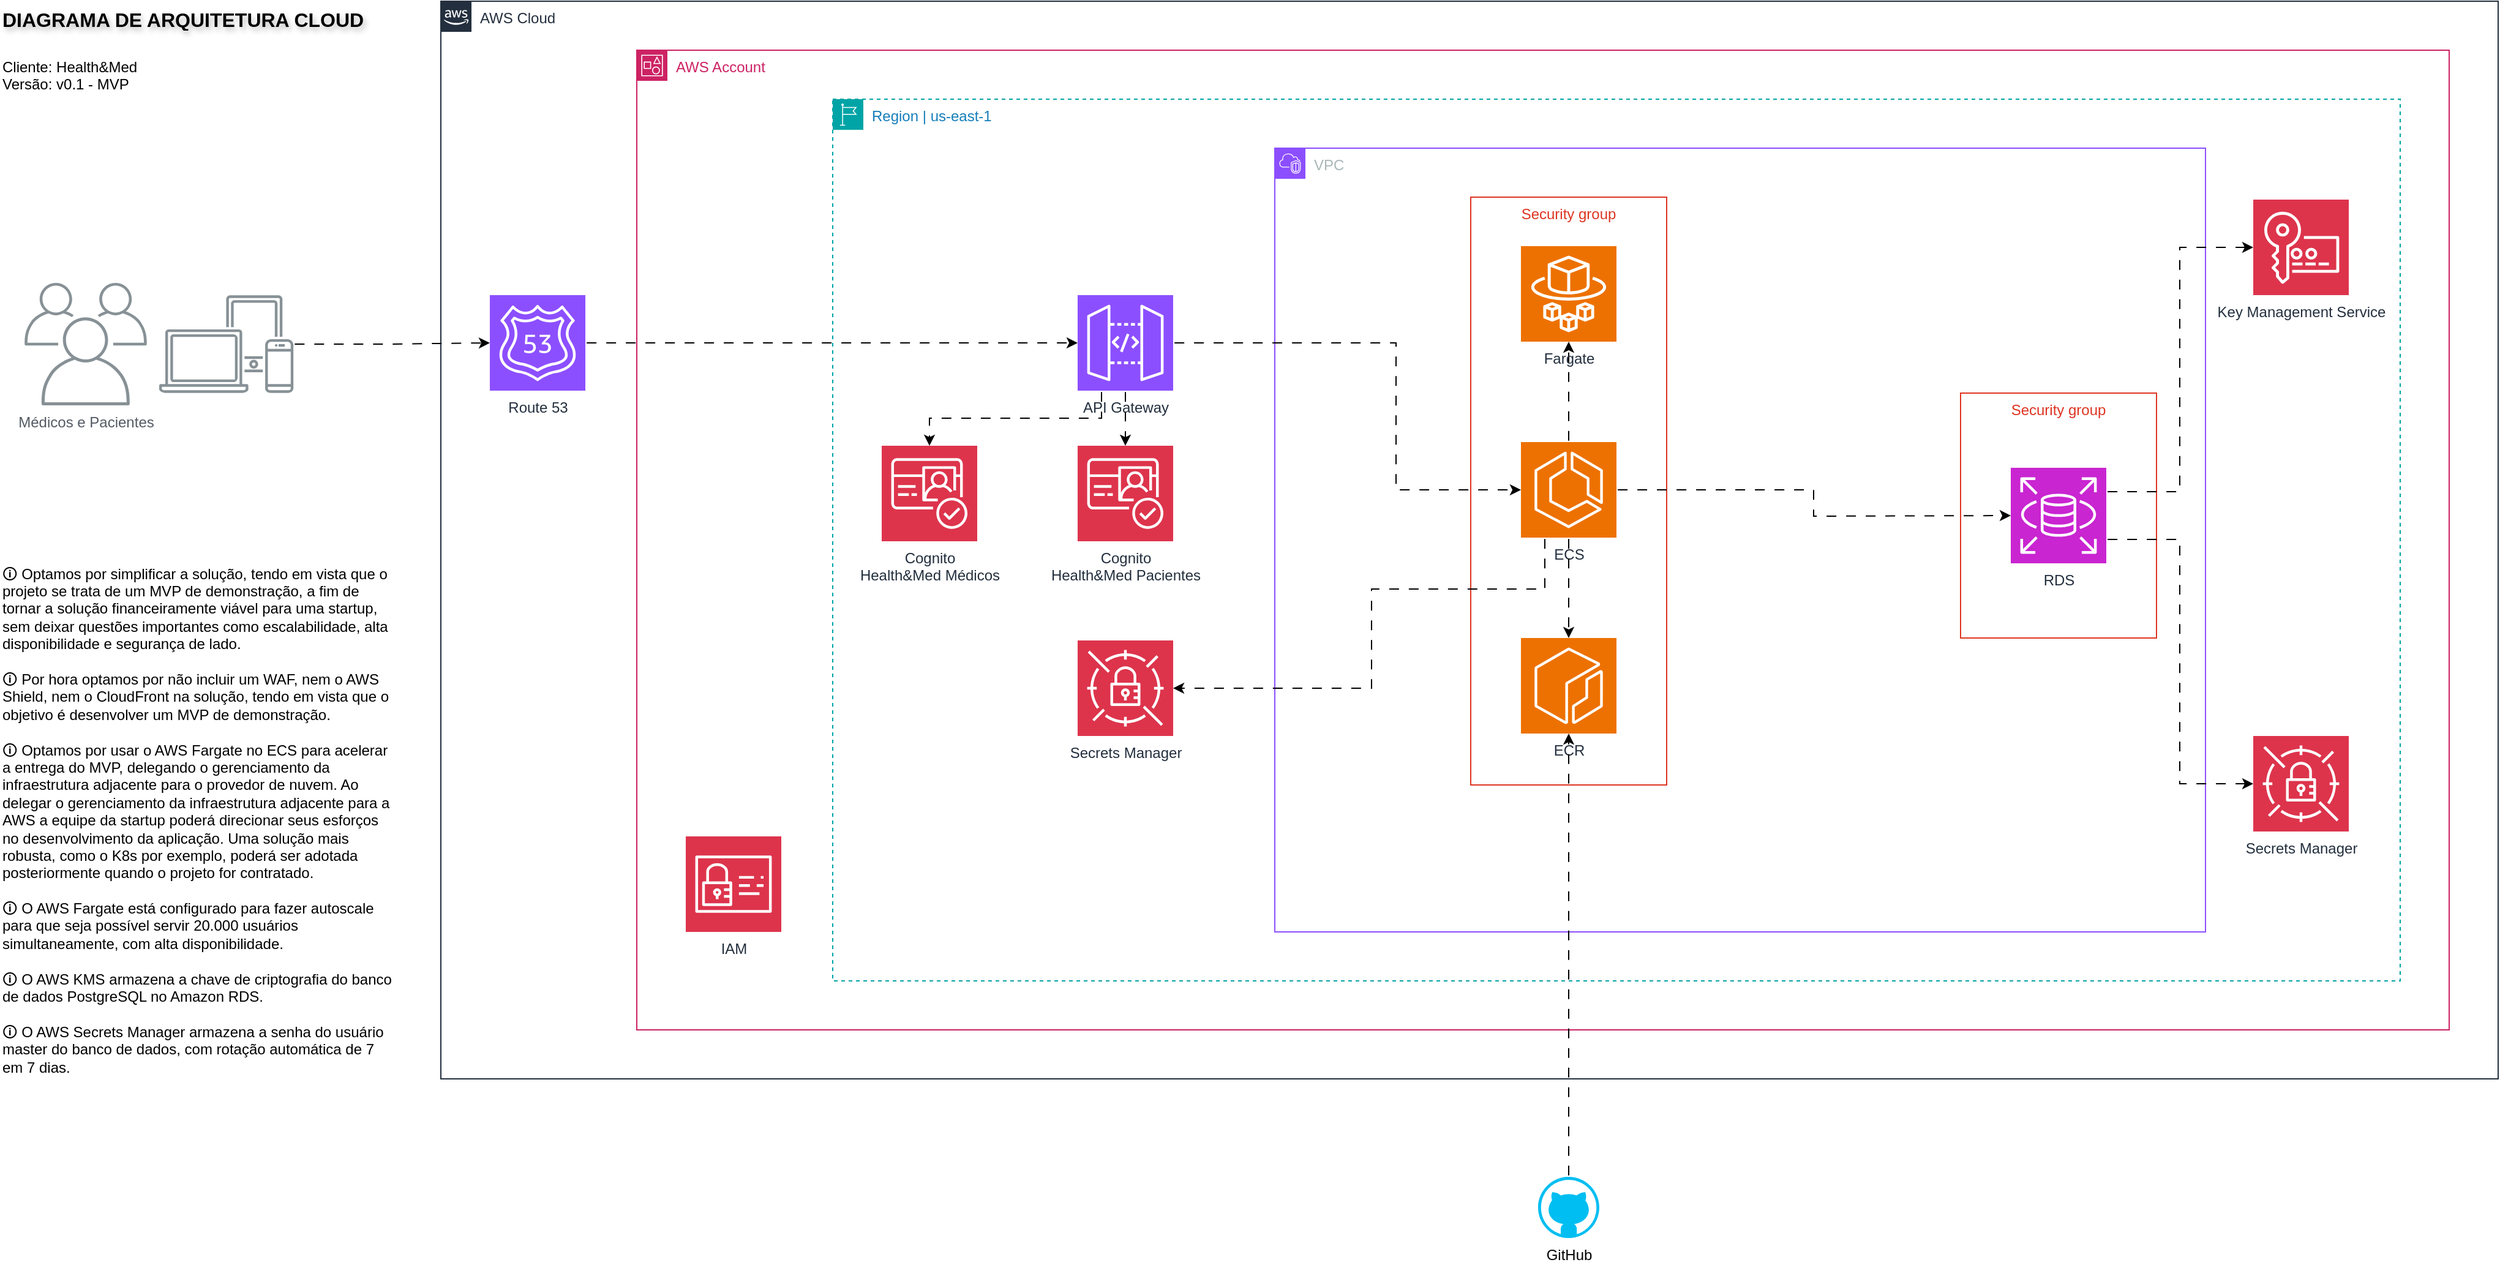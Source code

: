 <mxfile version="24.7.0" type="device">
  <diagram name="Página-1" id="KIsCqofZmM4dLZl6oKYz">
    <mxGraphModel dx="2901" dy="1132" grid="1" gridSize="10" guides="1" tooltips="1" connect="1" arrows="1" fold="1" page="1" pageScale="1" pageWidth="827" pageHeight="1169" math="0" shadow="0">
      <root>
        <mxCell id="0" />
        <mxCell id="1" parent="0" />
        <mxCell id="mE4OKMmdnvniEwdswzvx-1" value="AWS Cloud" style="points=[[0,0],[0.25,0],[0.5,0],[0.75,0],[1,0],[1,0.25],[1,0.5],[1,0.75],[1,1],[0.75,1],[0.5,1],[0.25,1],[0,1],[0,0.75],[0,0.5],[0,0.25]];outlineConnect=0;gradientColor=none;html=1;whiteSpace=wrap;fontSize=12;fontStyle=0;container=1;pointerEvents=0;collapsible=0;recursiveResize=0;shape=mxgraph.aws4.group;grIcon=mxgraph.aws4.group_aws_cloud_alt;strokeColor=#232F3E;fillColor=none;verticalAlign=top;align=left;spacingLeft=30;fontColor=#232F3E;dashed=0;" parent="1" vertex="1">
          <mxGeometry x="-200" y="80" width="1680" height="880" as="geometry" />
        </mxCell>
        <mxCell id="mE4OKMmdnvniEwdswzvx-3" value="AWS Account" style="points=[[0,0],[0.25,0],[0.5,0],[0.75,0],[1,0],[1,0.25],[1,0.5],[1,0.75],[1,1],[0.75,1],[0.5,1],[0.25,1],[0,1],[0,0.75],[0,0.5],[0,0.25]];outlineConnect=0;gradientColor=none;html=1;whiteSpace=wrap;fontSize=12;fontStyle=0;container=1;pointerEvents=0;collapsible=0;recursiveResize=0;shape=mxgraph.aws4.group;grIcon=mxgraph.aws4.group_account;strokeColor=#CD2264;fillColor=none;verticalAlign=top;align=left;spacingLeft=30;fontColor=#CD2264;dashed=0;" parent="mE4OKMmdnvniEwdswzvx-1" vertex="1">
          <mxGeometry x="160" y="40" width="1480" height="800" as="geometry" />
        </mxCell>
        <mxCell id="mE4OKMmdnvniEwdswzvx-2" value="Region | us-east-1" style="points=[[0,0],[0.25,0],[0.5,0],[0.75,0],[1,0],[1,0.25],[1,0.5],[1,0.75],[1,1],[0.75,1],[0.5,1],[0.25,1],[0,1],[0,0.75],[0,0.5],[0,0.25]];outlineConnect=0;gradientColor=none;html=1;whiteSpace=wrap;fontSize=12;fontStyle=0;container=1;pointerEvents=0;collapsible=0;recursiveResize=0;shape=mxgraph.aws4.group;grIcon=mxgraph.aws4.group_region;strokeColor=#00A4A6;fillColor=none;verticalAlign=top;align=left;spacingLeft=30;fontColor=#147EBA;dashed=1;" parent="mE4OKMmdnvniEwdswzvx-3" vertex="1">
          <mxGeometry x="160" y="40" width="1280" height="720" as="geometry" />
        </mxCell>
        <mxCell id="mE4OKMmdnvniEwdswzvx-8" value="VPC" style="points=[[0,0],[0.25,0],[0.5,0],[0.75,0],[1,0],[1,0.25],[1,0.5],[1,0.75],[1,1],[0.75,1],[0.5,1],[0.25,1],[0,1],[0,0.75],[0,0.5],[0,0.25]];outlineConnect=0;gradientColor=none;html=1;whiteSpace=wrap;fontSize=12;fontStyle=0;container=1;pointerEvents=0;collapsible=0;recursiveResize=0;shape=mxgraph.aws4.group;grIcon=mxgraph.aws4.group_vpc2;strokeColor=#8C4FFF;fillColor=none;verticalAlign=top;align=left;spacingLeft=30;fontColor=#AAB7B8;dashed=0;" parent="mE4OKMmdnvniEwdswzvx-2" vertex="1">
          <mxGeometry x="361" y="40" width="760" height="640" as="geometry" />
        </mxCell>
        <mxCell id="9TCIrid_BGayKu9JhhSW-7" value="Security group" style="fillColor=none;strokeColor=#DD3522;verticalAlign=top;fontStyle=0;fontColor=#DD3522;whiteSpace=wrap;html=1;" parent="mE4OKMmdnvniEwdswzvx-8" vertex="1">
          <mxGeometry x="160" y="40" width="160" height="480" as="geometry" />
        </mxCell>
        <mxCell id="mE4OKMmdnvniEwdswzvx-32" value="Security group" style="fillColor=none;strokeColor=#DD3522;verticalAlign=top;fontStyle=0;fontColor=#DD3522;whiteSpace=wrap;html=1;" parent="mE4OKMmdnvniEwdswzvx-8" vertex="1">
          <mxGeometry x="560" y="200" width="160" height="200" as="geometry" />
        </mxCell>
        <mxCell id="mE4OKMmdnvniEwdswzvx-12" value="RDS" style="sketch=0;points=[[0,0,0],[0.25,0,0],[0.5,0,0],[0.75,0,0],[1,0,0],[0,1,0],[0.25,1,0],[0.5,1,0],[0.75,1,0],[1,1,0],[0,0.25,0],[0,0.5,0],[0,0.75,0],[1,0.25,0],[1,0.5,0],[1,0.75,0]];outlineConnect=0;fontColor=#232F3E;fillColor=#C925D1;strokeColor=#ffffff;dashed=0;verticalLabelPosition=bottom;verticalAlign=top;align=center;html=1;fontSize=12;fontStyle=0;aspect=fixed;shape=mxgraph.aws4.resourceIcon;resIcon=mxgraph.aws4.rds;" parent="mE4OKMmdnvniEwdswzvx-8" vertex="1">
          <mxGeometry x="601" y="261" width="78" height="78" as="geometry" />
        </mxCell>
        <mxCell id="mE4OKMmdnvniEwdswzvx-5" value="ECR" style="sketch=0;points=[[0,0,0],[0.25,0,0],[0.5,0,0],[0.75,0,0],[1,0,0],[0,1,0],[0.25,1,0],[0.5,1,0],[0.75,1,0],[1,1,0],[0,0.25,0],[0,0.5,0],[0,0.75,0],[1,0.25,0],[1,0.5,0],[1,0.75,0]];outlineConnect=0;fontColor=#232F3E;fillColor=#ED7100;strokeColor=#ffffff;dashed=0;verticalLabelPosition=bottom;verticalAlign=top;align=center;html=1;fontSize=12;fontStyle=0;aspect=fixed;shape=mxgraph.aws4.resourceIcon;resIcon=mxgraph.aws4.ecr;" parent="mE4OKMmdnvniEwdswzvx-8" vertex="1">
          <mxGeometry x="201" y="400" width="78" height="78" as="geometry" />
        </mxCell>
        <mxCell id="9TCIrid_BGayKu9JhhSW-9" style="edgeStyle=orthogonalEdgeStyle;rounded=0;orthogonalLoop=1;jettySize=auto;html=1;flowAnimation=1;" parent="mE4OKMmdnvniEwdswzvx-8" source="mE4OKMmdnvniEwdswzvx-4" target="9TCIrid_BGayKu9JhhSW-8" edge="1">
          <mxGeometry relative="1" as="geometry" />
        </mxCell>
        <mxCell id="mE4OKMmdnvniEwdswzvx-4" value="ECS" style="sketch=0;points=[[0,0,0],[0.25,0,0],[0.5,0,0],[0.75,0,0],[1,0,0],[0,1,0],[0.25,1,0],[0.5,1,0],[0.75,1,0],[1,1,0],[0,0.25,0],[0,0.5,0],[0,0.75,0],[1,0.25,0],[1,0.5,0],[1,0.75,0]];outlineConnect=0;fontColor=#232F3E;fillColor=#ED7100;strokeColor=#ffffff;dashed=0;verticalLabelPosition=bottom;verticalAlign=top;align=center;html=1;fontSize=12;fontStyle=0;aspect=fixed;shape=mxgraph.aws4.resourceIcon;resIcon=mxgraph.aws4.ecs;" parent="mE4OKMmdnvniEwdswzvx-8" vertex="1">
          <mxGeometry x="201" y="240" width="78" height="78" as="geometry" />
        </mxCell>
        <mxCell id="mE4OKMmdnvniEwdswzvx-35" style="edgeStyle=orthogonalEdgeStyle;rounded=0;orthogonalLoop=1;jettySize=auto;html=1;exitX=0.5;exitY=1;exitDx=0;exitDy=0;flowAnimation=1;" parent="mE4OKMmdnvniEwdswzvx-8" source="mE4OKMmdnvniEwdswzvx-32" target="mE4OKMmdnvniEwdswzvx-32" edge="1">
          <mxGeometry relative="1" as="geometry" />
        </mxCell>
        <mxCell id="mE4OKMmdnvniEwdswzvx-49" style="edgeStyle=orthogonalEdgeStyle;rounded=0;orthogonalLoop=1;jettySize=auto;html=1;entryX=0.5;entryY=0;entryDx=0;entryDy=0;entryPerimeter=0;flowAnimation=1;" parent="mE4OKMmdnvniEwdswzvx-8" source="mE4OKMmdnvniEwdswzvx-4" target="mE4OKMmdnvniEwdswzvx-5" edge="1">
          <mxGeometry relative="1" as="geometry" />
        </mxCell>
        <mxCell id="mE4OKMmdnvniEwdswzvx-57" style="edgeStyle=orthogonalEdgeStyle;rounded=0;orthogonalLoop=1;jettySize=auto;html=1;entryX=0;entryY=0.5;entryDx=0;entryDy=0;entryPerimeter=0;flowAnimation=1;" parent="mE4OKMmdnvniEwdswzvx-8" source="mE4OKMmdnvniEwdswzvx-4" edge="1">
          <mxGeometry relative="1" as="geometry">
            <mxPoint x="601.0" y="300" as="targetPoint" />
          </mxGeometry>
        </mxCell>
        <mxCell id="9TCIrid_BGayKu9JhhSW-8" value="Fargate" style="sketch=0;points=[[0,0,0],[0.25,0,0],[0.5,0,0],[0.75,0,0],[1,0,0],[0,1,0],[0.25,1,0],[0.5,1,0],[0.75,1,0],[1,1,0],[0,0.25,0],[0,0.5,0],[0,0.75,0],[1,0.25,0],[1,0.5,0],[1,0.75,0]];outlineConnect=0;fontColor=#232F3E;fillColor=#ED7100;strokeColor=#ffffff;dashed=0;verticalLabelPosition=bottom;verticalAlign=top;align=center;html=1;fontSize=12;fontStyle=0;aspect=fixed;shape=mxgraph.aws4.resourceIcon;resIcon=mxgraph.aws4.fargate;" parent="mE4OKMmdnvniEwdswzvx-8" vertex="1">
          <mxGeometry x="201" y="80" width="78" height="78" as="geometry" />
        </mxCell>
        <mxCell id="qmuIH4Yo7fgLmkwbVWuU-1" style="edgeStyle=orthogonalEdgeStyle;rounded=0;orthogonalLoop=1;jettySize=auto;html=1;flowAnimation=1;" parent="mE4OKMmdnvniEwdswzvx-2" source="mE4OKMmdnvniEwdswzvx-9" target="mE4OKMmdnvniEwdswzvx-13" edge="1">
          <mxGeometry relative="1" as="geometry" />
        </mxCell>
        <mxCell id="qmuIH4Yo7fgLmkwbVWuU-2" style="edgeStyle=orthogonalEdgeStyle;rounded=0;orthogonalLoop=1;jettySize=auto;html=1;exitX=0.25;exitY=1;exitDx=0;exitDy=0;exitPerimeter=0;flowAnimation=1;" parent="mE4OKMmdnvniEwdswzvx-2" source="mE4OKMmdnvniEwdswzvx-9" target="mE4OKMmdnvniEwdswzvx-34" edge="1">
          <mxGeometry relative="1" as="geometry" />
        </mxCell>
        <mxCell id="mE4OKMmdnvniEwdswzvx-9" value="API Gateway" style="sketch=0;points=[[0,0,0],[0.25,0,0],[0.5,0,0],[0.75,0,0],[1,0,0],[0,1,0],[0.25,1,0],[0.5,1,0],[0.75,1,0],[1,1,0],[0,0.25,0],[0,0.5,0],[0,0.75,0],[1,0.25,0],[1,0.5,0],[1,0.75,0]];outlineConnect=0;fontColor=#232F3E;fillColor=#8C4FFF;strokeColor=#ffffff;dashed=0;verticalLabelPosition=bottom;verticalAlign=top;align=center;html=1;fontSize=12;fontStyle=0;aspect=fixed;shape=mxgraph.aws4.resourceIcon;resIcon=mxgraph.aws4.api_gateway;" parent="mE4OKMmdnvniEwdswzvx-2" vertex="1">
          <mxGeometry x="200" y="160" width="78" height="78" as="geometry" />
        </mxCell>
        <mxCell id="mE4OKMmdnvniEwdswzvx-21" style="edgeStyle=orthogonalEdgeStyle;rounded=0;orthogonalLoop=1;jettySize=auto;html=1;entryX=0;entryY=0.5;entryDx=0;entryDy=0;entryPerimeter=0;flowAnimation=1;" parent="mE4OKMmdnvniEwdswzvx-2" source="mE4OKMmdnvniEwdswzvx-9" target="mE4OKMmdnvniEwdswzvx-4" edge="1">
          <mxGeometry relative="1" as="geometry">
            <Array as="points">
              <mxPoint x="460" y="199" />
              <mxPoint x="460" y="319" />
            </Array>
          </mxGeometry>
        </mxCell>
        <mxCell id="mE4OKMmdnvniEwdswzvx-34" value="Cognito&lt;br&gt;Health&amp;amp;Med Médicos" style="sketch=0;points=[[0,0,0],[0.25,0,0],[0.5,0,0],[0.75,0,0],[1,0,0],[0,1,0],[0.25,1,0],[0.5,1,0],[0.75,1,0],[1,1,0],[0,0.25,0],[0,0.5,0],[0,0.75,0],[1,0.25,0],[1,0.5,0],[1,0.75,0]];outlineConnect=0;fontColor=#232F3E;fillColor=#DD344C;strokeColor=#ffffff;dashed=0;verticalLabelPosition=bottom;verticalAlign=top;align=center;html=1;fontSize=12;fontStyle=0;aspect=fixed;shape=mxgraph.aws4.resourceIcon;resIcon=mxgraph.aws4.cognito;" parent="mE4OKMmdnvniEwdswzvx-2" vertex="1">
          <mxGeometry x="40" y="283" width="78" height="78" as="geometry" />
        </mxCell>
        <mxCell id="mE4OKMmdnvniEwdswzvx-13" value="Cognito&lt;br&gt;Health&amp;amp;Med Pacientes" style="sketch=0;points=[[0,0,0],[0.25,0,0],[0.5,0,0],[0.75,0,0],[1,0,0],[0,1,0],[0.25,1,0],[0.5,1,0],[0.75,1,0],[1,1,0],[0,0.25,0],[0,0.5,0],[0,0.75,0],[1,0.25,0],[1,0.5,0],[1,0.75,0]];outlineConnect=0;fontColor=#232F3E;fillColor=#DD344C;strokeColor=#ffffff;dashed=0;verticalLabelPosition=bottom;verticalAlign=top;align=center;html=1;fontSize=12;fontStyle=0;aspect=fixed;shape=mxgraph.aws4.resourceIcon;resIcon=mxgraph.aws4.cognito;" parent="mE4OKMmdnvniEwdswzvx-2" vertex="1">
          <mxGeometry x="200" y="283" width="78" height="78" as="geometry" />
        </mxCell>
        <mxCell id="mE4OKMmdnvniEwdswzvx-14" value="Secrets Manager" style="sketch=0;points=[[0,0,0],[0.25,0,0],[0.5,0,0],[0.75,0,0],[1,0,0],[0,1,0],[0.25,1,0],[0.5,1,0],[0.75,1,0],[1,1,0],[0,0.25,0],[0,0.5,0],[0,0.75,0],[1,0.25,0],[1,0.5,0],[1,0.75,0]];outlineConnect=0;fontColor=#232F3E;fillColor=#DD344C;strokeColor=#ffffff;dashed=0;verticalLabelPosition=bottom;verticalAlign=top;align=center;html=1;fontSize=12;fontStyle=0;aspect=fixed;shape=mxgraph.aws4.resourceIcon;resIcon=mxgraph.aws4.secrets_manager;" parent="mE4OKMmdnvniEwdswzvx-2" vertex="1">
          <mxGeometry x="200" y="442" width="78" height="78" as="geometry" />
        </mxCell>
        <mxCell id="9TCIrid_BGayKu9JhhSW-11" style="edgeStyle=orthogonalEdgeStyle;rounded=0;orthogonalLoop=1;jettySize=auto;html=1;exitX=0.25;exitY=1;exitDx=0;exitDy=0;exitPerimeter=0;entryX=1;entryY=0.5;entryDx=0;entryDy=0;entryPerimeter=0;flowAnimation=1;" parent="mE4OKMmdnvniEwdswzvx-2" source="mE4OKMmdnvniEwdswzvx-4" target="mE4OKMmdnvniEwdswzvx-14" edge="1">
          <mxGeometry relative="1" as="geometry">
            <Array as="points">
              <mxPoint x="582" y="400" />
              <mxPoint x="440" y="400" />
              <mxPoint x="440" y="481" />
            </Array>
          </mxGeometry>
        </mxCell>
        <mxCell id="mE4OKMmdnvniEwdswzvx-27" value="Key Management Service" style="sketch=0;points=[[0,0,0],[0.25,0,0],[0.5,0,0],[0.75,0,0],[1,0,0],[0,1,0],[0.25,1,0],[0.5,1,0],[0.75,1,0],[1,1,0],[0,0.25,0],[0,0.5,0],[0,0.75,0],[1,0.25,0],[1,0.5,0],[1,0.75,0]];outlineConnect=0;fontColor=#232F3E;fillColor=#DD344C;strokeColor=#ffffff;dashed=0;verticalLabelPosition=bottom;verticalAlign=top;align=center;html=1;fontSize=12;fontStyle=0;aspect=fixed;shape=mxgraph.aws4.resourceIcon;resIcon=mxgraph.aws4.key_management_service;" parent="mE4OKMmdnvniEwdswzvx-2" vertex="1">
          <mxGeometry x="1160" y="82" width="78" height="78" as="geometry" />
        </mxCell>
        <mxCell id="qmuIH4Yo7fgLmkwbVWuU-3" style="edgeStyle=orthogonalEdgeStyle;rounded=0;orthogonalLoop=1;jettySize=auto;html=1;exitX=1;exitY=0.25;exitDx=0;exitDy=0;exitPerimeter=0;entryX=0;entryY=0.5;entryDx=0;entryDy=0;entryPerimeter=0;flowAnimation=1;" parent="mE4OKMmdnvniEwdswzvx-2" source="mE4OKMmdnvniEwdswzvx-12" target="mE4OKMmdnvniEwdswzvx-27" edge="1">
          <mxGeometry relative="1" as="geometry" />
        </mxCell>
        <mxCell id="mE4OKMmdnvniEwdswzvx-28" value="Secrets Manager" style="sketch=0;points=[[0,0,0],[0.25,0,0],[0.5,0,0],[0.75,0,0],[1,0,0],[0,1,0],[0.25,1,0],[0.5,1,0],[0.75,1,0],[1,1,0],[0,0.25,0],[0,0.5,0],[0,0.75,0],[1,0.25,0],[1,0.5,0],[1,0.75,0]];outlineConnect=0;fontColor=#232F3E;fillColor=#DD344C;strokeColor=#ffffff;dashed=0;verticalLabelPosition=bottom;verticalAlign=top;align=center;html=1;fontSize=12;fontStyle=0;aspect=fixed;shape=mxgraph.aws4.resourceIcon;resIcon=mxgraph.aws4.secrets_manager;" parent="mE4OKMmdnvniEwdswzvx-2" vertex="1">
          <mxGeometry x="1160" y="520" width="78" height="78" as="geometry" />
        </mxCell>
        <mxCell id="qmuIH4Yo7fgLmkwbVWuU-4" style="edgeStyle=orthogonalEdgeStyle;rounded=0;orthogonalLoop=1;jettySize=auto;html=1;exitX=1;exitY=0.75;exitDx=0;exitDy=0;exitPerimeter=0;entryX=0;entryY=0.5;entryDx=0;entryDy=0;entryPerimeter=0;flowAnimation=1;" parent="mE4OKMmdnvniEwdswzvx-2" source="mE4OKMmdnvniEwdswzvx-12" target="mE4OKMmdnvniEwdswzvx-28" edge="1">
          <mxGeometry relative="1" as="geometry" />
        </mxCell>
        <mxCell id="mE4OKMmdnvniEwdswzvx-36" value="IAM" style="sketch=0;points=[[0,0,0],[0.25,0,0],[0.5,0,0],[0.75,0,0],[1,0,0],[0,1,0],[0.25,1,0],[0.5,1,0],[0.75,1,0],[1,1,0],[0,0.25,0],[0,0.5,0],[0,0.75,0],[1,0.25,0],[1,0.5,0],[1,0.75,0]];outlineConnect=0;fontColor=#232F3E;fillColor=#DD344C;strokeColor=#ffffff;dashed=0;verticalLabelPosition=bottom;verticalAlign=top;align=center;html=1;fontSize=12;fontStyle=0;aspect=fixed;shape=mxgraph.aws4.resourceIcon;resIcon=mxgraph.aws4.identity_and_access_management;" parent="mE4OKMmdnvniEwdswzvx-3" vertex="1">
          <mxGeometry x="40" y="642" width="78" height="78" as="geometry" />
        </mxCell>
        <mxCell id="mE4OKMmdnvniEwdswzvx-10" value="Route 53" style="sketch=0;points=[[0,0,0],[0.25,0,0],[0.5,0,0],[0.75,0,0],[1,0,0],[0,1,0],[0.25,1,0],[0.5,1,0],[0.75,1,0],[1,1,0],[0,0.25,0],[0,0.5,0],[0,0.75,0],[1,0.25,0],[1,0.5,0],[1,0.75,0]];outlineConnect=0;fontColor=#232F3E;fillColor=#8C4FFF;strokeColor=#ffffff;dashed=0;verticalLabelPosition=bottom;verticalAlign=top;align=center;html=1;fontSize=12;fontStyle=0;aspect=fixed;shape=mxgraph.aws4.resourceIcon;resIcon=mxgraph.aws4.route_53;" parent="mE4OKMmdnvniEwdswzvx-1" vertex="1">
          <mxGeometry x="40" y="240" width="78" height="78" as="geometry" />
        </mxCell>
        <mxCell id="mE4OKMmdnvniEwdswzvx-64" style="edgeStyle=orthogonalEdgeStyle;rounded=0;orthogonalLoop=1;jettySize=auto;html=1;entryX=0;entryY=0.5;entryDx=0;entryDy=0;entryPerimeter=0;flowAnimation=1;" parent="mE4OKMmdnvniEwdswzvx-1" source="mE4OKMmdnvniEwdswzvx-10" target="mE4OKMmdnvniEwdswzvx-9" edge="1">
          <mxGeometry relative="1" as="geometry" />
        </mxCell>
        <mxCell id="mE4OKMmdnvniEwdswzvx-17" value="Médicos e Pacientes" style="sketch=0;outlineConnect=0;gradientColor=none;fontColor=#545B64;strokeColor=none;fillColor=#879196;dashed=0;verticalLabelPosition=bottom;verticalAlign=top;align=center;html=1;fontSize=12;fontStyle=0;aspect=fixed;shape=mxgraph.aws4.illustration_users;pointerEvents=1" parent="1" vertex="1">
          <mxGeometry x="-540" y="310" width="100" height="100" as="geometry" />
        </mxCell>
        <mxCell id="mE4OKMmdnvniEwdswzvx-30" value="" style="sketch=0;outlineConnect=0;gradientColor=none;fontColor=#545B64;strokeColor=none;fillColor=#879196;dashed=0;verticalLabelPosition=bottom;verticalAlign=top;align=center;html=1;fontSize=12;fontStyle=0;aspect=fixed;shape=mxgraph.aws4.illustration_devices;pointerEvents=1" parent="1" vertex="1">
          <mxGeometry x="-430" y="320" width="109.59" height="80" as="geometry" />
        </mxCell>
        <mxCell id="mE4OKMmdnvniEwdswzvx-31" style="edgeStyle=orthogonalEdgeStyle;rounded=0;orthogonalLoop=1;jettySize=auto;html=1;entryX=0;entryY=0.5;entryDx=0;entryDy=0;entryPerimeter=0;flowAnimation=1;" parent="1" source="mE4OKMmdnvniEwdswzvx-30" target="mE4OKMmdnvniEwdswzvx-10" edge="1">
          <mxGeometry relative="1" as="geometry" />
        </mxCell>
        <mxCell id="9TCIrid_BGayKu9JhhSW-12" style="edgeStyle=orthogonalEdgeStyle;rounded=0;orthogonalLoop=1;jettySize=auto;html=1;flowAnimation=1;" parent="1" source="mE4OKMmdnvniEwdswzvx-59" target="mE4OKMmdnvniEwdswzvx-5" edge="1">
          <mxGeometry relative="1" as="geometry" />
        </mxCell>
        <mxCell id="mE4OKMmdnvniEwdswzvx-59" value="GitHub" style="verticalLabelPosition=bottom;html=1;verticalAlign=top;align=center;strokeColor=none;fillColor=#00BEF2;shape=mxgraph.azure.github_code;pointerEvents=1;" parent="1" vertex="1">
          <mxGeometry x="696" y="1040" width="50" height="50" as="geometry" />
        </mxCell>
        <mxCell id="mE4OKMmdnvniEwdswzvx-61" value="DIAGRAMA DE ARQUITETURA CLOUD" style="text;html=1;align=left;verticalAlign=middle;whiteSpace=wrap;rounded=0;fontStyle=1;textShadow=1;fontSize=16;" parent="1" vertex="1">
          <mxGeometry x="-560" y="80" width="320" height="30" as="geometry" />
        </mxCell>
        <mxCell id="mE4OKMmdnvniEwdswzvx-62" value="Cliente: Health&amp;amp;Med&lt;div&gt;Versão: v0.1 - MVP&lt;/div&gt;" style="text;html=1;align=left;verticalAlign=top;whiteSpace=wrap;rounded=0;" parent="1" vertex="1">
          <mxGeometry x="-560" y="120" width="320" height="60" as="geometry" />
        </mxCell>
        <mxCell id="mE4OKMmdnvniEwdswzvx-63" value="&lt;div&gt;🛈 Optamos por simplificar a solução, tendo em vista que o projeto se trata de um MVP de demonstração, a fim de tornar a solução financeiramente viável para uma startup, sem deixar questões importantes como escalabilidade, alta disponibilidade e segurança de lado.&lt;br&gt;&lt;br&gt;&lt;/div&gt;🛈 Por hora optamos por não incluir um WAF, nem o AWS Shield, nem o CloudFront na solução, tendo em vista que o objetivo é desenvolver um MVP de demonstração.&lt;br&gt;&lt;br&gt;🛈 Optamos por usar o AWS Fargate no ECS para acelerar a entrega do MVP, delegando o gerenciamento da infraestrutura adjacente para o provedor de nuvem. Ao delegar o gerenciamento da infraestrutura adjacente para a AWS a equipe da startup poderá direcionar seus esforços no desenvolvimento da aplicação. Uma solução mais robusta, como o K8s por exemplo, poderá ser adotada posteriormente quando o projeto for contratado.&lt;div&gt;&lt;br&gt;&lt;/div&gt;&lt;div&gt;🛈 O AWS Fargate está configurado para fazer autoscale para que seja possível servir 20.000 usuários simultaneamente, com alta disponibilidade.&lt;br&gt;&lt;/div&gt;&lt;div&gt;&lt;br&gt;&lt;/div&gt;&lt;div&gt;🛈 O AWS KMS armazena a chave de criptografia do banco de dados PostgreSQL no Amazon RDS.&lt;br&gt;&lt;br&gt;🛈 O AWS Secrets Manager armazena a senha do usuário master do banco de dados, com rotação automática de 7 em 7 dias.&lt;br&gt;&lt;/div&gt;" style="text;html=1;align=left;verticalAlign=bottom;whiteSpace=wrap;rounded=0;" parent="1" vertex="1">
          <mxGeometry x="-560" y="480" width="320" height="480" as="geometry" />
        </mxCell>
      </root>
    </mxGraphModel>
  </diagram>
</mxfile>
